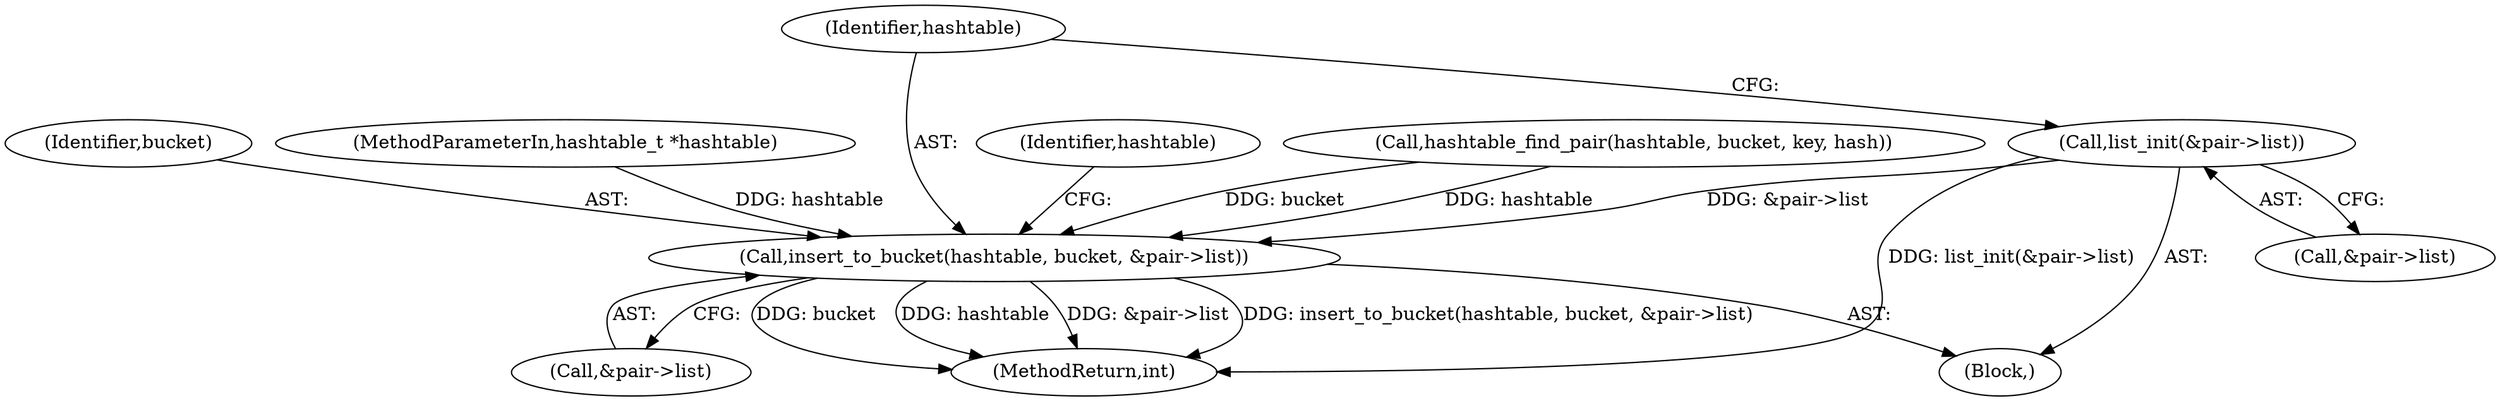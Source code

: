 digraph "0_jansson_8f80c2d83808150724d31793e6ade92749b1faa4_6@pointer" {
"1000201" [label="(Call,list_init(&pair->list))"];
"1000206" [label="(Call,insert_to_bucket(hashtable, bucket, &pair->list))"];
"1000163" [label="(Block,)"];
"1000209" [label="(Call,&pair->list)"];
"1000201" [label="(Call,list_init(&pair->list))"];
"1000208" [label="(Identifier,bucket)"];
"1000103" [label="(MethodParameterIn,hashtable_t *hashtable)"];
"1000202" [label="(Call,&pair->list)"];
"1000219" [label="(MethodReturn,int)"];
"1000206" [label="(Call,insert_to_bucket(hashtable, bucket, &pair->list))"];
"1000145" [label="(Call,hashtable_find_pair(hashtable, bucket, key, hash))"];
"1000215" [label="(Identifier,hashtable)"];
"1000207" [label="(Identifier,hashtable)"];
"1000201" -> "1000163"  [label="AST: "];
"1000201" -> "1000202"  [label="CFG: "];
"1000202" -> "1000201"  [label="AST: "];
"1000207" -> "1000201"  [label="CFG: "];
"1000201" -> "1000219"  [label="DDG: list_init(&pair->list)"];
"1000201" -> "1000206"  [label="DDG: &pair->list"];
"1000206" -> "1000163"  [label="AST: "];
"1000206" -> "1000209"  [label="CFG: "];
"1000207" -> "1000206"  [label="AST: "];
"1000208" -> "1000206"  [label="AST: "];
"1000209" -> "1000206"  [label="AST: "];
"1000215" -> "1000206"  [label="CFG: "];
"1000206" -> "1000219"  [label="DDG: &pair->list"];
"1000206" -> "1000219"  [label="DDG: insert_to_bucket(hashtable, bucket, &pair->list)"];
"1000206" -> "1000219"  [label="DDG: bucket"];
"1000206" -> "1000219"  [label="DDG: hashtable"];
"1000145" -> "1000206"  [label="DDG: hashtable"];
"1000145" -> "1000206"  [label="DDG: bucket"];
"1000103" -> "1000206"  [label="DDG: hashtable"];
}
